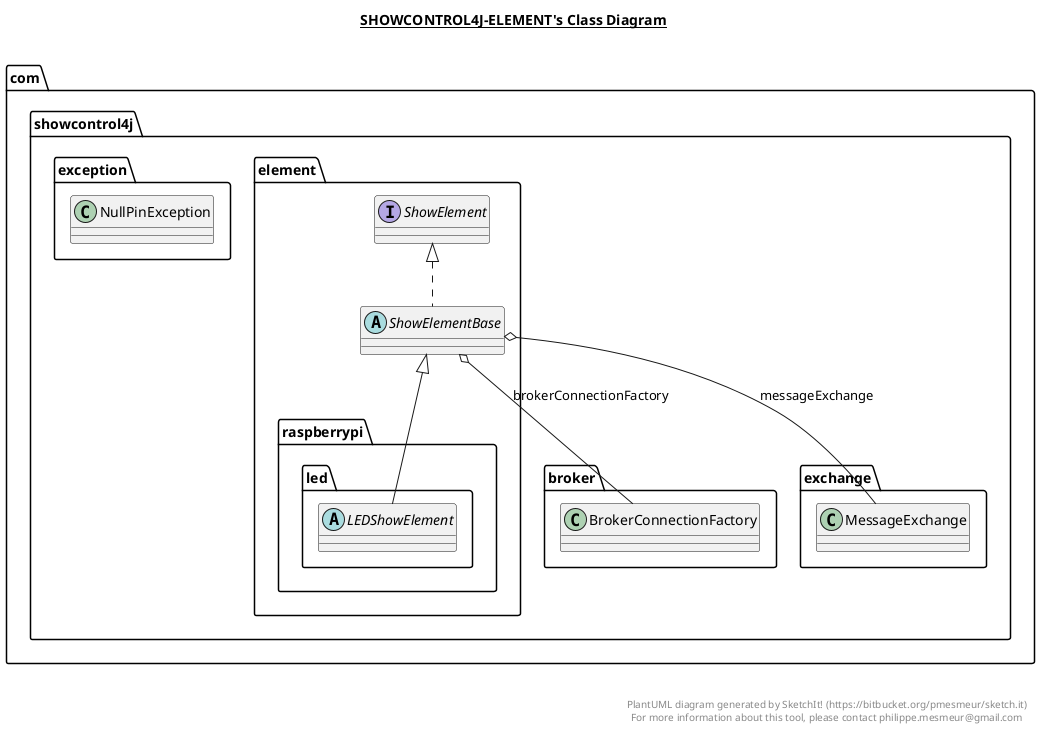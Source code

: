@startuml

title __SHOWCONTROL4J-ELEMENT's Class Diagram__\n

  namespace com.showcontrol4j.element {
    interface com.showcontrol4j.element.ShowElement {
    }
  }
  

  namespace com.showcontrol4j.element {
    abstract class com.showcontrol4j.element.ShowElementBase {
    }
  }
  

  namespace com.showcontrol4j.element {
    namespace raspberrypi.led {
      abstract class com.showcontrol4j.element.raspberrypi.led.LEDShowElement {
      }
    }
  }
  

  namespace com.showcontrol4j.exception {
    class com.showcontrol4j.exception.NullPinException {
    }
  }
  

  com.showcontrol4j.element.ShowElementBase .up.|> com.showcontrol4j.element.ShowElement
  com.showcontrol4j.element.ShowElementBase o-- com.showcontrol4j.broker.BrokerConnectionFactory : brokerConnectionFactory
  com.showcontrol4j.element.ShowElementBase o-- com.showcontrol4j.exchange.MessageExchange : messageExchange
  com.showcontrol4j.element.raspberrypi.led.LEDShowElement -up-|> com.showcontrol4j.element.ShowElementBase


right footer


PlantUML diagram generated by SketchIt! (https://bitbucket.org/pmesmeur/sketch.it)
For more information about this tool, please contact philippe.mesmeur@gmail.com
endfooter

@enduml
